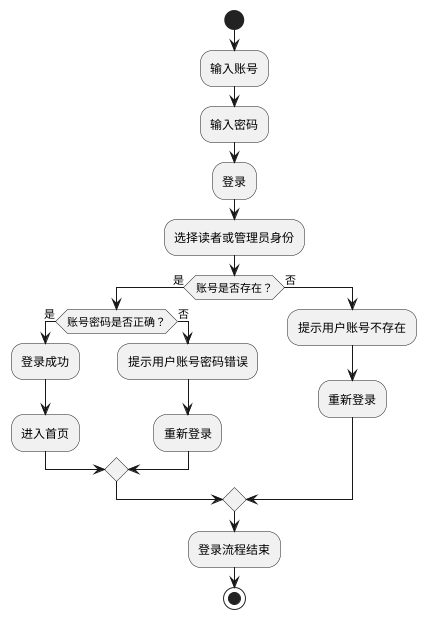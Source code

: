 @startuml
start
:输入账号;
:输入密码;
:登录;
:选择读者或管理员身份;
if(账号是否存在？) then(是)
    if(账号密码是否正确？) then(是)
        :登录成功;
        :进入首页;
     else(否)
        :提示用户账号密码错误;
        :重新登录;
     endif;
else(否)
    :提示用户账号不存在;
    :重新登录;
endif;
:登录流程结束;
stop;
@enduml
